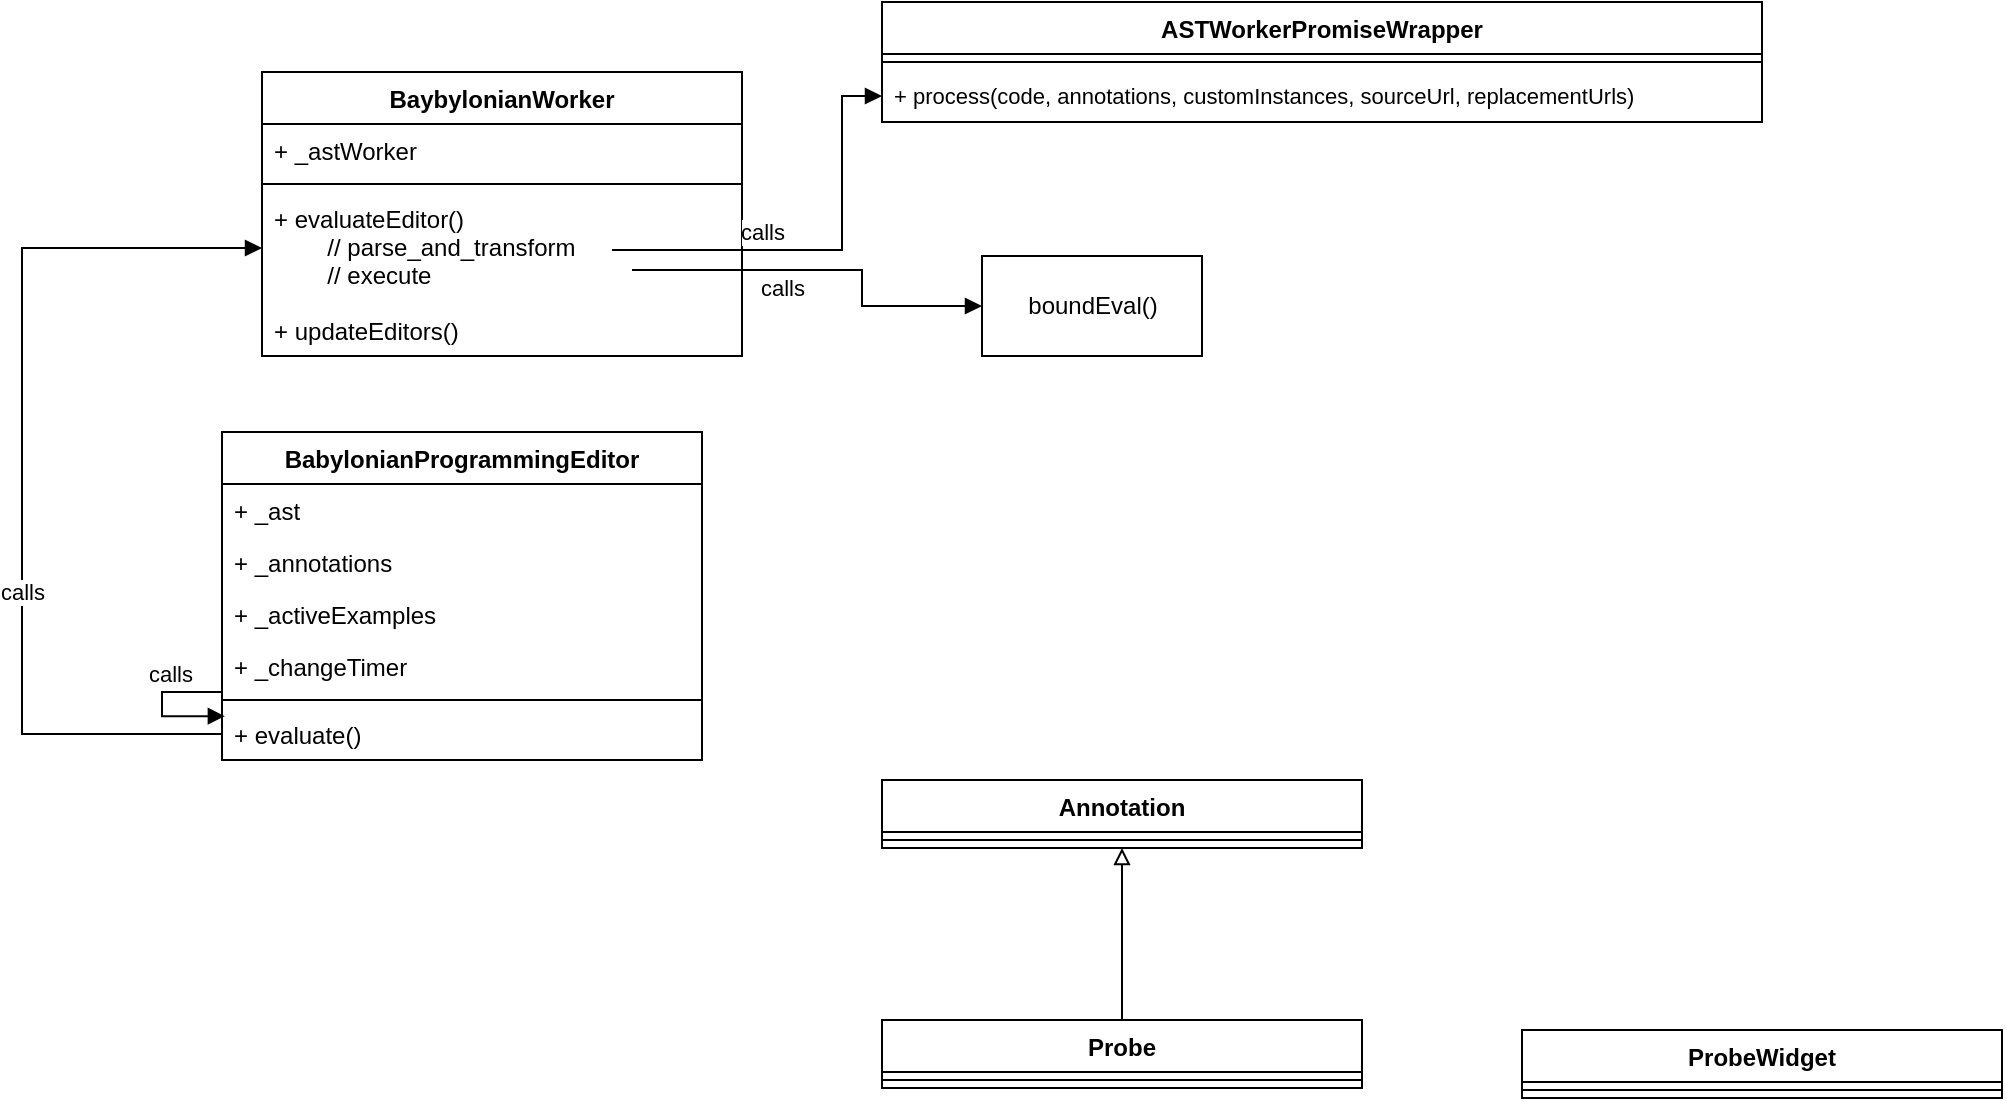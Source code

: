 <mxfile version="15.8.2" type="github">
  <diagram name="Page-1" id="97a40813-6b03-0c74-37c1-0168de264b11">
    <mxGraphModel dx="924" dy="575" grid="1" gridSize="10" guides="1" tooltips="1" connect="1" arrows="1" fold="1" page="1" pageScale="1" pageWidth="1169" pageHeight="827" background="#ffffff" math="0" shadow="0">
      <root>
        <mxCell id="0" />
        <mxCell id="1" parent="0" />
        <mxCell id="iHkALPmoCXANNeq6opZh-9" value="BabylonianProgrammingEditor" style="swimlane;fontStyle=1;align=center;verticalAlign=top;childLayout=stackLayout;horizontal=1;startSize=26;horizontalStack=0;resizeParent=1;resizeParentMax=0;resizeLast=0;collapsible=1;marginBottom=0;" vertex="1" parent="1">
          <mxGeometry x="220" y="240" width="240" height="164" as="geometry" />
        </mxCell>
        <mxCell id="iHkALPmoCXANNeq6opZh-10" value="+ _ast" style="text;strokeColor=none;fillColor=none;align=left;verticalAlign=top;spacingLeft=4;spacingRight=4;overflow=hidden;rotatable=0;points=[[0,0.5],[1,0.5]];portConstraint=eastwest;" vertex="1" parent="iHkALPmoCXANNeq6opZh-9">
          <mxGeometry y="26" width="240" height="26" as="geometry" />
        </mxCell>
        <mxCell id="iHkALPmoCXANNeq6opZh-14" value="+ _annotations" style="text;strokeColor=none;fillColor=none;align=left;verticalAlign=top;spacingLeft=4;spacingRight=4;overflow=hidden;rotatable=0;points=[[0,0.5],[1,0.5]];portConstraint=eastwest;" vertex="1" parent="iHkALPmoCXANNeq6opZh-9">
          <mxGeometry y="52" width="240" height="26" as="geometry" />
        </mxCell>
        <mxCell id="iHkALPmoCXANNeq6opZh-22" value="+ _activeExamples" style="text;strokeColor=none;fillColor=none;align=left;verticalAlign=top;spacingLeft=4;spacingRight=4;overflow=hidden;rotatable=0;points=[[0,0.5],[1,0.5]];portConstraint=eastwest;" vertex="1" parent="iHkALPmoCXANNeq6opZh-9">
          <mxGeometry y="78" width="240" height="26" as="geometry" />
        </mxCell>
        <mxCell id="iHkALPmoCXANNeq6opZh-13" value="+ _changeTimer" style="text;strokeColor=none;fillColor=none;align=left;verticalAlign=top;spacingLeft=4;spacingRight=4;overflow=hidden;rotatable=0;points=[[0,0.5],[1,0.5]];portConstraint=eastwest;" vertex="1" parent="iHkALPmoCXANNeq6opZh-9">
          <mxGeometry y="104" width="240" height="26" as="geometry" />
        </mxCell>
        <mxCell id="iHkALPmoCXANNeq6opZh-11" value="" style="line;strokeWidth=1;fillColor=none;align=left;verticalAlign=middle;spacingTop=-1;spacingLeft=3;spacingRight=3;rotatable=0;labelPosition=right;points=[];portConstraint=eastwest;" vertex="1" parent="iHkALPmoCXANNeq6opZh-9">
          <mxGeometry y="130" width="240" height="8" as="geometry" />
        </mxCell>
        <mxCell id="iHkALPmoCXANNeq6opZh-12" value="+ evaluate()" style="text;strokeColor=none;fillColor=none;align=left;verticalAlign=top;spacingLeft=4;spacingRight=4;overflow=hidden;rotatable=0;points=[[0,0.5],[1,0.5]];portConstraint=eastwest;" vertex="1" parent="iHkALPmoCXANNeq6opZh-9">
          <mxGeometry y="138" width="240" height="26" as="geometry" />
        </mxCell>
        <mxCell id="iHkALPmoCXANNeq6opZh-28" value="calls" style="html=1;verticalAlign=bottom;endArrow=block;rounded=0;edgeStyle=elbowEdgeStyle;entryX=0.006;entryY=0.157;entryDx=0;entryDy=0;entryPerimeter=0;" edge="1" parent="iHkALPmoCXANNeq6opZh-9" source="iHkALPmoCXANNeq6opZh-13" target="iHkALPmoCXANNeq6opZh-12">
          <mxGeometry x="-0.298" width="80" relative="1" as="geometry">
            <mxPoint x="170" y="220" as="sourcePoint" />
            <mxPoint x="330" y="140" as="targetPoint" />
            <Array as="points">
              <mxPoint x="-30" y="130" />
              <mxPoint x="280" y="151" />
              <mxPoint x="400" y="120" />
            </Array>
            <mxPoint as="offset" />
          </mxGeometry>
        </mxCell>
        <mxCell id="iHkALPmoCXANNeq6opZh-15" value="Probe" style="swimlane;fontStyle=1;align=center;verticalAlign=top;childLayout=stackLayout;horizontal=1;startSize=26;horizontalStack=0;resizeParent=1;resizeParentMax=0;resizeLast=0;collapsible=1;marginBottom=0;" vertex="1" parent="1">
          <mxGeometry x="550" y="534" width="240" height="34" as="geometry" />
        </mxCell>
        <mxCell id="iHkALPmoCXANNeq6opZh-19" value="" style="line;strokeWidth=1;fillColor=none;align=left;verticalAlign=middle;spacingTop=-1;spacingLeft=3;spacingRight=3;rotatable=0;labelPosition=right;points=[];portConstraint=eastwest;" vertex="1" parent="iHkALPmoCXANNeq6opZh-15">
          <mxGeometry y="26" width="240" height="8" as="geometry" />
        </mxCell>
        <mxCell id="iHkALPmoCXANNeq6opZh-20" value="ProbeWidget" style="swimlane;fontStyle=1;align=center;verticalAlign=top;childLayout=stackLayout;horizontal=1;startSize=26;horizontalStack=0;resizeParent=1;resizeParentMax=0;resizeLast=0;collapsible=1;marginBottom=0;" vertex="1" parent="1">
          <mxGeometry x="870" y="539" width="240" height="34" as="geometry" />
        </mxCell>
        <mxCell id="iHkALPmoCXANNeq6opZh-21" value="" style="line;strokeWidth=1;fillColor=none;align=left;verticalAlign=middle;spacingTop=-1;spacingLeft=3;spacingRight=3;rotatable=0;labelPosition=right;points=[];portConstraint=eastwest;" vertex="1" parent="iHkALPmoCXANNeq6opZh-20">
          <mxGeometry y="26" width="240" height="8" as="geometry" />
        </mxCell>
        <mxCell id="iHkALPmoCXANNeq6opZh-23" value="BaybylonianWorker" style="swimlane;fontStyle=1;align=center;verticalAlign=top;childLayout=stackLayout;horizontal=1;startSize=26;horizontalStack=0;resizeParent=1;resizeParentMax=0;resizeLast=0;collapsible=1;marginBottom=0;" vertex="1" parent="1">
          <mxGeometry x="240" y="60" width="240" height="142" as="geometry" />
        </mxCell>
        <mxCell id="iHkALPmoCXANNeq6opZh-36" value="+ _astWorker" style="text;strokeColor=none;fillColor=none;align=left;verticalAlign=top;spacingLeft=4;spacingRight=4;overflow=hidden;rotatable=0;points=[[0,0.5],[1,0.5]];portConstraint=eastwest;" vertex="1" parent="iHkALPmoCXANNeq6opZh-23">
          <mxGeometry y="26" width="240" height="26" as="geometry" />
        </mxCell>
        <mxCell id="iHkALPmoCXANNeq6opZh-24" value="" style="line;strokeWidth=1;fillColor=none;align=left;verticalAlign=middle;spacingTop=-1;spacingLeft=3;spacingRight=3;rotatable=0;labelPosition=right;points=[];portConstraint=eastwest;" vertex="1" parent="iHkALPmoCXANNeq6opZh-23">
          <mxGeometry y="52" width="240" height="8" as="geometry" />
        </mxCell>
        <mxCell id="iHkALPmoCXANNeq6opZh-25" value="+ evaluateEditor()&#xa;        // parse_and_transform&#xa;        // execute" style="text;strokeColor=none;fillColor=none;align=left;verticalAlign=top;spacingLeft=4;spacingRight=4;overflow=hidden;rotatable=0;points=[[0,0.5],[1,0.5]];portConstraint=eastwest;" vertex="1" parent="iHkALPmoCXANNeq6opZh-23">
          <mxGeometry y="60" width="240" height="56" as="geometry" />
        </mxCell>
        <mxCell id="iHkALPmoCXANNeq6opZh-34" value="+ updateEditors()" style="text;strokeColor=none;fillColor=none;align=left;verticalAlign=top;spacingLeft=4;spacingRight=4;overflow=hidden;rotatable=0;points=[[0,0.5],[1,0.5]];portConstraint=eastwest;" vertex="1" parent="iHkALPmoCXANNeq6opZh-23">
          <mxGeometry y="116" width="240" height="26" as="geometry" />
        </mxCell>
        <mxCell id="iHkALPmoCXANNeq6opZh-29" value="calls" style="html=1;verticalAlign=bottom;endArrow=block;rounded=0;edgeStyle=elbowEdgeStyle;exitX=0;exitY=0.5;exitDx=0;exitDy=0;" edge="1" parent="1" source="iHkALPmoCXANNeq6opZh-12" target="iHkALPmoCXANNeq6opZh-25">
          <mxGeometry x="-0.298" width="80" relative="1" as="geometry">
            <mxPoint x="230" y="380" as="sourcePoint" />
            <mxPoint x="230" y="401" as="targetPoint" />
            <Array as="points">
              <mxPoint x="120" y="260" />
              <mxPoint x="510" y="401" />
              <mxPoint x="630" y="370" />
            </Array>
            <mxPoint as="offset" />
          </mxGeometry>
        </mxCell>
        <mxCell id="iHkALPmoCXANNeq6opZh-31" value="Annotation" style="swimlane;fontStyle=1;align=center;verticalAlign=top;childLayout=stackLayout;horizontal=1;startSize=26;horizontalStack=0;resizeParent=1;resizeParentMax=0;resizeLast=0;collapsible=1;marginBottom=0;" vertex="1" parent="1">
          <mxGeometry x="550" y="414" width="240" height="34" as="geometry" />
        </mxCell>
        <mxCell id="iHkALPmoCXANNeq6opZh-32" value="" style="line;strokeWidth=1;fillColor=none;align=left;verticalAlign=middle;spacingTop=-1;spacingLeft=3;spacingRight=3;rotatable=0;labelPosition=right;points=[];portConstraint=eastwest;" vertex="1" parent="iHkALPmoCXANNeq6opZh-31">
          <mxGeometry y="26" width="240" height="8" as="geometry" />
        </mxCell>
        <mxCell id="iHkALPmoCXANNeq6opZh-33" style="edgeStyle=orthogonalEdgeStyle;rounded=0;orthogonalLoop=1;jettySize=auto;html=1;endArrow=block;endFill=0;" edge="1" parent="1" source="iHkALPmoCXANNeq6opZh-15" target="iHkALPmoCXANNeq6opZh-31">
          <mxGeometry relative="1" as="geometry">
            <mxPoint x="271.36" y="484" as="targetPoint" />
            <mxPoint x="390" y="374" as="sourcePoint" />
          </mxGeometry>
        </mxCell>
        <mxCell id="iHkALPmoCXANNeq6opZh-35" value="boundEval()" style="html=1;" vertex="1" parent="1">
          <mxGeometry x="600" y="152" width="110" height="50" as="geometry" />
        </mxCell>
        <mxCell id="iHkALPmoCXANNeq6opZh-37" value="ASTWorkerPromiseWrapper" style="swimlane;fontStyle=1;align=center;verticalAlign=top;childLayout=stackLayout;horizontal=1;startSize=26;horizontalStack=0;resizeParent=1;resizeParentMax=0;resizeLast=0;collapsible=1;marginBottom=0;" vertex="1" parent="1">
          <mxGeometry x="550" y="25" width="440" height="60" as="geometry" />
        </mxCell>
        <mxCell id="iHkALPmoCXANNeq6opZh-38" value="" style="line;strokeWidth=1;fillColor=none;align=left;verticalAlign=middle;spacingTop=-1;spacingLeft=3;spacingRight=3;rotatable=0;labelPosition=right;points=[];portConstraint=eastwest;" vertex="1" parent="iHkALPmoCXANNeq6opZh-37">
          <mxGeometry y="26" width="440" height="8" as="geometry" />
        </mxCell>
        <mxCell id="iHkALPmoCXANNeq6opZh-39" value="+ process(code, annotations, customInstances, sourceUrl, replacementUrls)" style="text;strokeColor=none;fillColor=none;align=left;verticalAlign=top;spacingLeft=4;spacingRight=4;overflow=hidden;rotatable=0;points=[[0,0.5],[1,0.5]];portConstraint=eastwest;fontSize=11;" vertex="1" parent="iHkALPmoCXANNeq6opZh-37">
          <mxGeometry y="34" width="440" height="26" as="geometry" />
        </mxCell>
        <mxCell id="iHkALPmoCXANNeq6opZh-41" value="calls" style="html=1;verticalAlign=bottom;endArrow=block;rounded=0;edgeStyle=elbowEdgeStyle;" edge="1" parent="1" target="iHkALPmoCXANNeq6opZh-39">
          <mxGeometry x="-0.298" width="80" relative="1" as="geometry">
            <mxPoint x="415" y="149" as="sourcePoint" />
            <mxPoint x="250" y="158" as="targetPoint" />
            <Array as="points">
              <mxPoint x="530" y="120" />
              <mxPoint x="520" y="411" />
              <mxPoint x="640" y="380" />
            </Array>
            <mxPoint as="offset" />
          </mxGeometry>
        </mxCell>
        <mxCell id="iHkALPmoCXANNeq6opZh-42" value="calls" style="html=1;verticalAlign=bottom;endArrow=block;rounded=0;edgeStyle=elbowEdgeStyle;entryX=0;entryY=0.5;entryDx=0;entryDy=0;" edge="1" parent="1" target="iHkALPmoCXANNeq6opZh-35">
          <mxGeometry x="-0.223" y="-18" width="80" relative="1" as="geometry">
            <mxPoint x="425" y="159" as="sourcePoint" />
            <mxPoint x="560" y="82" as="targetPoint" />
            <Array as="points">
              <mxPoint x="540" y="130" />
              <mxPoint x="530" y="421" />
              <mxPoint x="650" y="390" />
            </Array>
            <mxPoint as="offset" />
          </mxGeometry>
        </mxCell>
      </root>
    </mxGraphModel>
  </diagram>
</mxfile>
